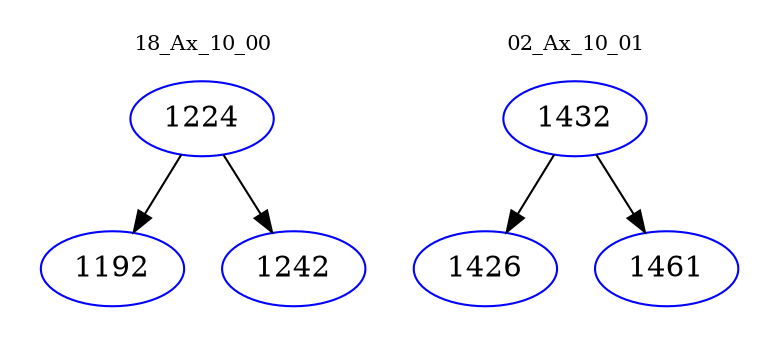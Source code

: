 digraph{
subgraph cluster_0 {
color = white
label = "18_Ax_10_00";
fontsize=10;
T0_1224 [label="1224", color="blue"]
T0_1224 -> T0_1192 [color="black"]
T0_1192 [label="1192", color="blue"]
T0_1224 -> T0_1242 [color="black"]
T0_1242 [label="1242", color="blue"]
}
subgraph cluster_1 {
color = white
label = "02_Ax_10_01";
fontsize=10;
T1_1432 [label="1432", color="blue"]
T1_1432 -> T1_1426 [color="black"]
T1_1426 [label="1426", color="blue"]
T1_1432 -> T1_1461 [color="black"]
T1_1461 [label="1461", color="blue"]
}
}

